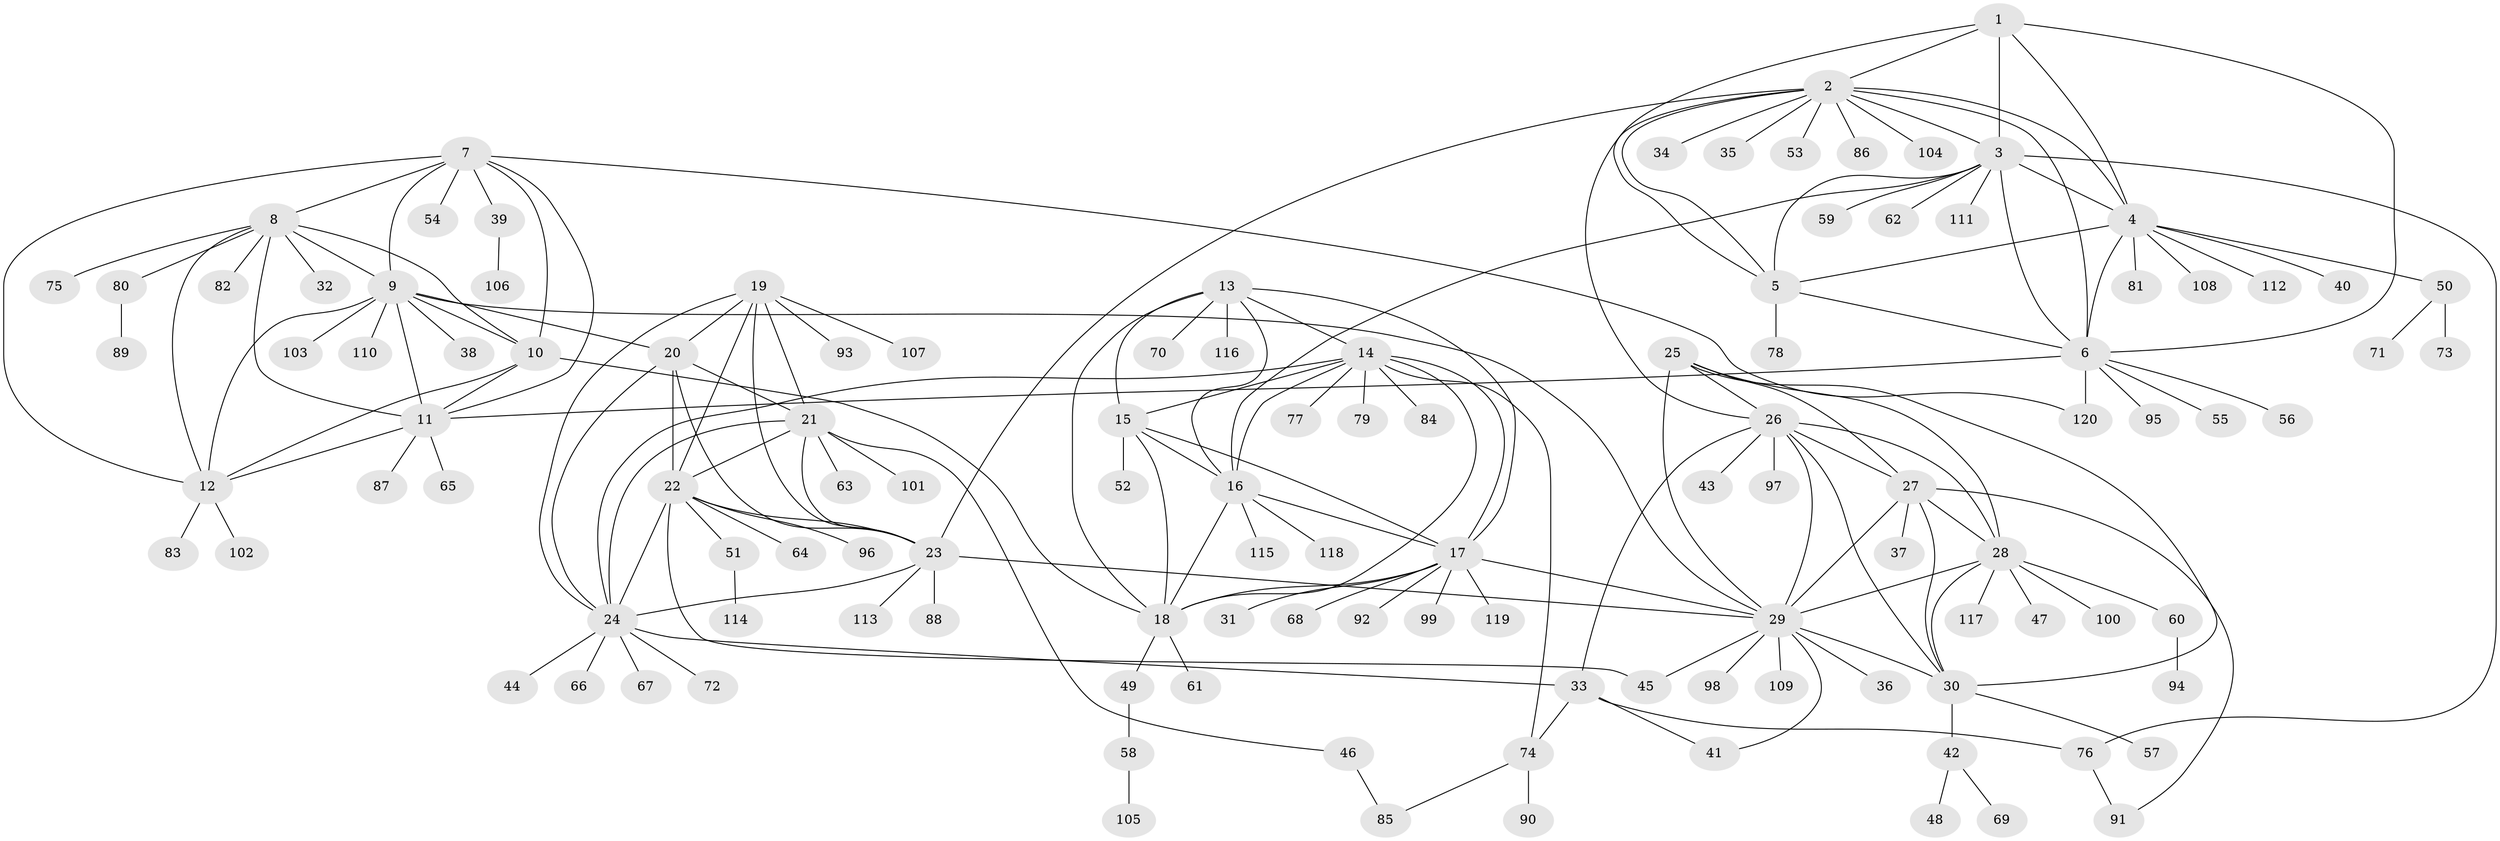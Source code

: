 // Generated by graph-tools (version 1.1) at 2025/54/03/09/25 04:54:13]
// undirected, 120 vertices, 183 edges
graph export_dot {
graph [start="1"]
  node [color=gray90,style=filled];
  1;
  2;
  3;
  4;
  5;
  6;
  7;
  8;
  9;
  10;
  11;
  12;
  13;
  14;
  15;
  16;
  17;
  18;
  19;
  20;
  21;
  22;
  23;
  24;
  25;
  26;
  27;
  28;
  29;
  30;
  31;
  32;
  33;
  34;
  35;
  36;
  37;
  38;
  39;
  40;
  41;
  42;
  43;
  44;
  45;
  46;
  47;
  48;
  49;
  50;
  51;
  52;
  53;
  54;
  55;
  56;
  57;
  58;
  59;
  60;
  61;
  62;
  63;
  64;
  65;
  66;
  67;
  68;
  69;
  70;
  71;
  72;
  73;
  74;
  75;
  76;
  77;
  78;
  79;
  80;
  81;
  82;
  83;
  84;
  85;
  86;
  87;
  88;
  89;
  90;
  91;
  92;
  93;
  94;
  95;
  96;
  97;
  98;
  99;
  100;
  101;
  102;
  103;
  104;
  105;
  106;
  107;
  108;
  109;
  110;
  111;
  112;
  113;
  114;
  115;
  116;
  117;
  118;
  119;
  120;
  1 -- 2;
  1 -- 3;
  1 -- 4;
  1 -- 5;
  1 -- 6;
  2 -- 3;
  2 -- 4;
  2 -- 5;
  2 -- 6;
  2 -- 23;
  2 -- 26;
  2 -- 34;
  2 -- 35;
  2 -- 53;
  2 -- 86;
  2 -- 104;
  3 -- 4;
  3 -- 5;
  3 -- 6;
  3 -- 16;
  3 -- 59;
  3 -- 62;
  3 -- 76;
  3 -- 111;
  4 -- 5;
  4 -- 6;
  4 -- 40;
  4 -- 50;
  4 -- 81;
  4 -- 108;
  4 -- 112;
  5 -- 6;
  5 -- 78;
  6 -- 11;
  6 -- 55;
  6 -- 56;
  6 -- 95;
  6 -- 120;
  7 -- 8;
  7 -- 9;
  7 -- 10;
  7 -- 11;
  7 -- 12;
  7 -- 39;
  7 -- 54;
  7 -- 120;
  8 -- 9;
  8 -- 10;
  8 -- 11;
  8 -- 12;
  8 -- 32;
  8 -- 75;
  8 -- 80;
  8 -- 82;
  9 -- 10;
  9 -- 11;
  9 -- 12;
  9 -- 20;
  9 -- 29;
  9 -- 38;
  9 -- 103;
  9 -- 110;
  10 -- 11;
  10 -- 12;
  10 -- 18;
  11 -- 12;
  11 -- 65;
  11 -- 87;
  12 -- 83;
  12 -- 102;
  13 -- 14;
  13 -- 15;
  13 -- 16;
  13 -- 17;
  13 -- 18;
  13 -- 70;
  13 -- 116;
  14 -- 15;
  14 -- 16;
  14 -- 17;
  14 -- 18;
  14 -- 24;
  14 -- 74;
  14 -- 77;
  14 -- 79;
  14 -- 84;
  15 -- 16;
  15 -- 17;
  15 -- 18;
  15 -- 52;
  16 -- 17;
  16 -- 18;
  16 -- 115;
  16 -- 118;
  17 -- 18;
  17 -- 29;
  17 -- 31;
  17 -- 68;
  17 -- 92;
  17 -- 99;
  17 -- 119;
  18 -- 49;
  18 -- 61;
  19 -- 20;
  19 -- 21;
  19 -- 22;
  19 -- 23;
  19 -- 24;
  19 -- 93;
  19 -- 107;
  20 -- 21;
  20 -- 22;
  20 -- 23;
  20 -- 24;
  21 -- 22;
  21 -- 23;
  21 -- 24;
  21 -- 46;
  21 -- 63;
  21 -- 101;
  22 -- 23;
  22 -- 24;
  22 -- 45;
  22 -- 51;
  22 -- 64;
  22 -- 96;
  23 -- 24;
  23 -- 29;
  23 -- 88;
  23 -- 113;
  24 -- 33;
  24 -- 44;
  24 -- 66;
  24 -- 67;
  24 -- 72;
  25 -- 26;
  25 -- 27;
  25 -- 28;
  25 -- 29;
  25 -- 30;
  26 -- 27;
  26 -- 28;
  26 -- 29;
  26 -- 30;
  26 -- 33;
  26 -- 43;
  26 -- 97;
  27 -- 28;
  27 -- 29;
  27 -- 30;
  27 -- 37;
  27 -- 91;
  28 -- 29;
  28 -- 30;
  28 -- 47;
  28 -- 60;
  28 -- 100;
  28 -- 117;
  29 -- 30;
  29 -- 36;
  29 -- 41;
  29 -- 45;
  29 -- 98;
  29 -- 109;
  30 -- 42;
  30 -- 57;
  33 -- 41;
  33 -- 74;
  33 -- 76;
  39 -- 106;
  42 -- 48;
  42 -- 69;
  46 -- 85;
  49 -- 58;
  50 -- 71;
  50 -- 73;
  51 -- 114;
  58 -- 105;
  60 -- 94;
  74 -- 85;
  74 -- 90;
  76 -- 91;
  80 -- 89;
}
